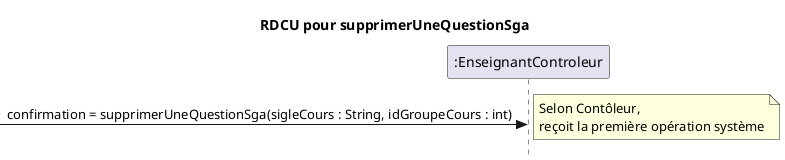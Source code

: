 @startuml supprimerUneQuestionSga
skinparam style strictuml
skinparam defaultfontname Verdana
title RDCU pour supprimerUneQuestionSga
participant ":EnseignantControleur" as controleur
->controleur : confirmation = supprimerUneQuestionSga(sigleCours : String, idGroupeCours : int)
note left : Selon Contôleur,\nreçoit la première opération système
@enduml

@startuml confirmerSuppression
skinparam style strictuml
skinparam defaultfontname Verdana
title RDCU pour confirmerSuppression
participant ":EnseignantControleur" as controleur
participant "operationQuestion : OperationQuestion" as opQuestion
-> controleur : confirmerSuppression(sigleCours : String, idGroupeCours : int)
note left : Selon Contôleur,\nreçoit la deuxième opération système
controleur -> opQuestion : setSuppression(true)
note left : Changement valeur attribut comme quoi la\nsuppression a été confirmer par l'utilisateur
controleur -> opQuestion : supprimerUneQuestionSga(question)
note left : Selon fabrication pure : operationQuestion\nne represente pas un problème du domaine,\nmais permet de réduire le couplage et d'augmenter la cohésion
@enduml 
